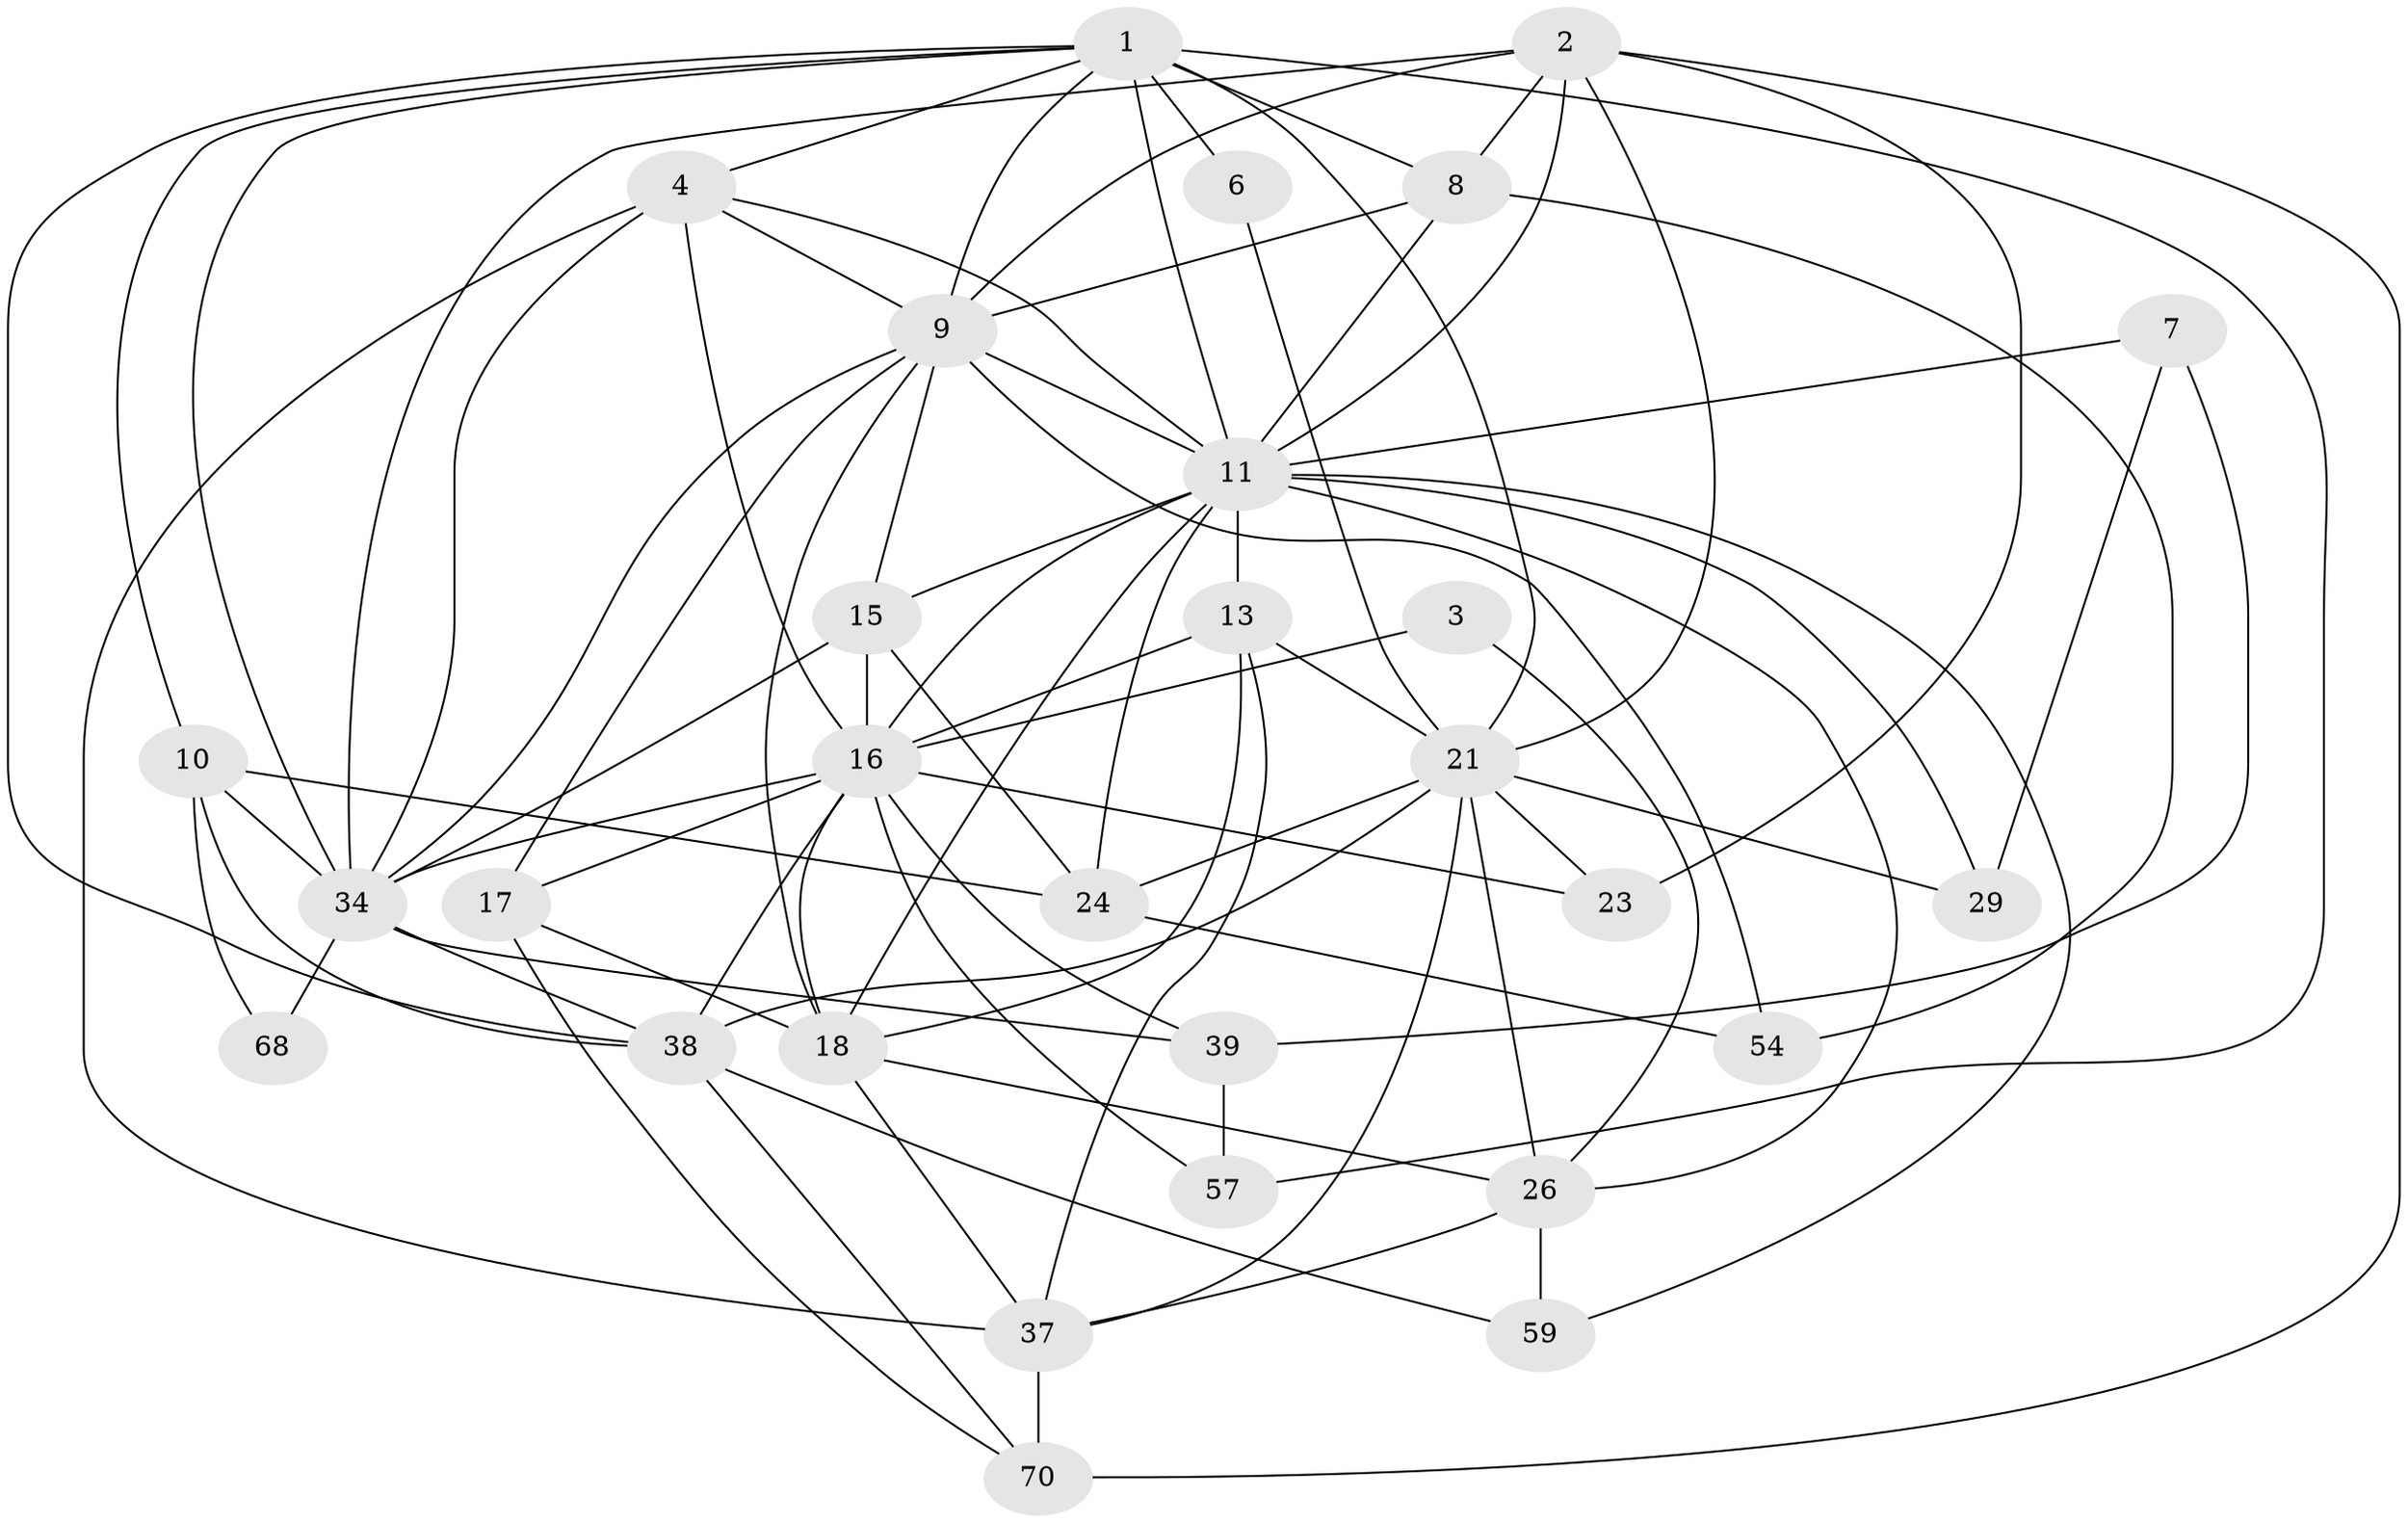// original degree distribution, {5: 0.17567567567567569, 3: 0.35135135135135137, 2: 0.08108108108108109, 4: 0.24324324324324326, 6: 0.10810810810810811, 7: 0.04054054054054054}
// Generated by graph-tools (version 1.1) at 2025/18/03/04/25 18:18:40]
// undirected, 29 vertices, 83 edges
graph export_dot {
graph [start="1"]
  node [color=gray90,style=filled];
  1 [super="+30+55+60+45"];
  2 [super="+5"];
  3;
  4 [super="+44+25"];
  6;
  7;
  8 [super="+48"];
  9 [super="+32+67+20"];
  10 [super="+64"];
  11 [super="+72+14+12"];
  13 [super="+33"];
  15;
  16 [super="+19+42+22"];
  17;
  18 [super="+49"];
  21 [super="+69+28+50"];
  23 [super="+27"];
  24 [super="+52"];
  26 [super="+66"];
  29 [super="+35"];
  34 [super="+40"];
  37 [super="+51+56"];
  38 [super="+65+43"];
  39 [super="+41"];
  54;
  57;
  59;
  68;
  70 [super="+71"];
  1 -- 9 [weight=2];
  1 -- 57;
  1 -- 8;
  1 -- 6 [weight=3];
  1 -- 34;
  1 -- 4;
  1 -- 10;
  1 -- 38;
  1 -- 11;
  1 -- 21;
  2 -- 11 [weight=2];
  2 -- 9 [weight=2];
  2 -- 34;
  2 -- 70 [weight=2];
  2 -- 8;
  2 -- 21;
  2 -- 23 [weight=2];
  3 -- 26;
  3 -- 16;
  4 -- 9;
  4 -- 34;
  4 -- 11;
  4 -- 16 [weight=2];
  4 -- 37;
  6 -- 21;
  7 -- 29;
  7 -- 39 [weight=2];
  7 -- 11;
  8 -- 11;
  8 -- 9;
  8 -- 54;
  9 -- 17;
  9 -- 54;
  9 -- 18;
  9 -- 34;
  9 -- 15;
  9 -- 11;
  10 -- 34 [weight=2];
  10 -- 68;
  10 -- 38;
  10 -- 24;
  11 -- 13;
  11 -- 16 [weight=2];
  11 -- 15;
  11 -- 18;
  11 -- 59;
  11 -- 29 [weight=2];
  11 -- 24;
  11 -- 26;
  13 -- 16 [weight=2];
  13 -- 18;
  13 -- 21 [weight=2];
  13 -- 37;
  15 -- 34;
  15 -- 16;
  15 -- 24;
  16 -- 39;
  16 -- 34;
  16 -- 57;
  16 -- 18;
  16 -- 17;
  16 -- 23;
  16 -- 38;
  17 -- 70;
  17 -- 18;
  18 -- 37;
  18 -- 26;
  21 -- 23;
  21 -- 24 [weight=2];
  21 -- 29;
  21 -- 37;
  21 -- 38;
  21 -- 26;
  24 -- 54;
  26 -- 37;
  26 -- 59;
  34 -- 39 [weight=2];
  34 -- 68;
  34 -- 38;
  37 -- 70 [weight=2];
  38 -- 70;
  38 -- 59;
  39 -- 57;
}
